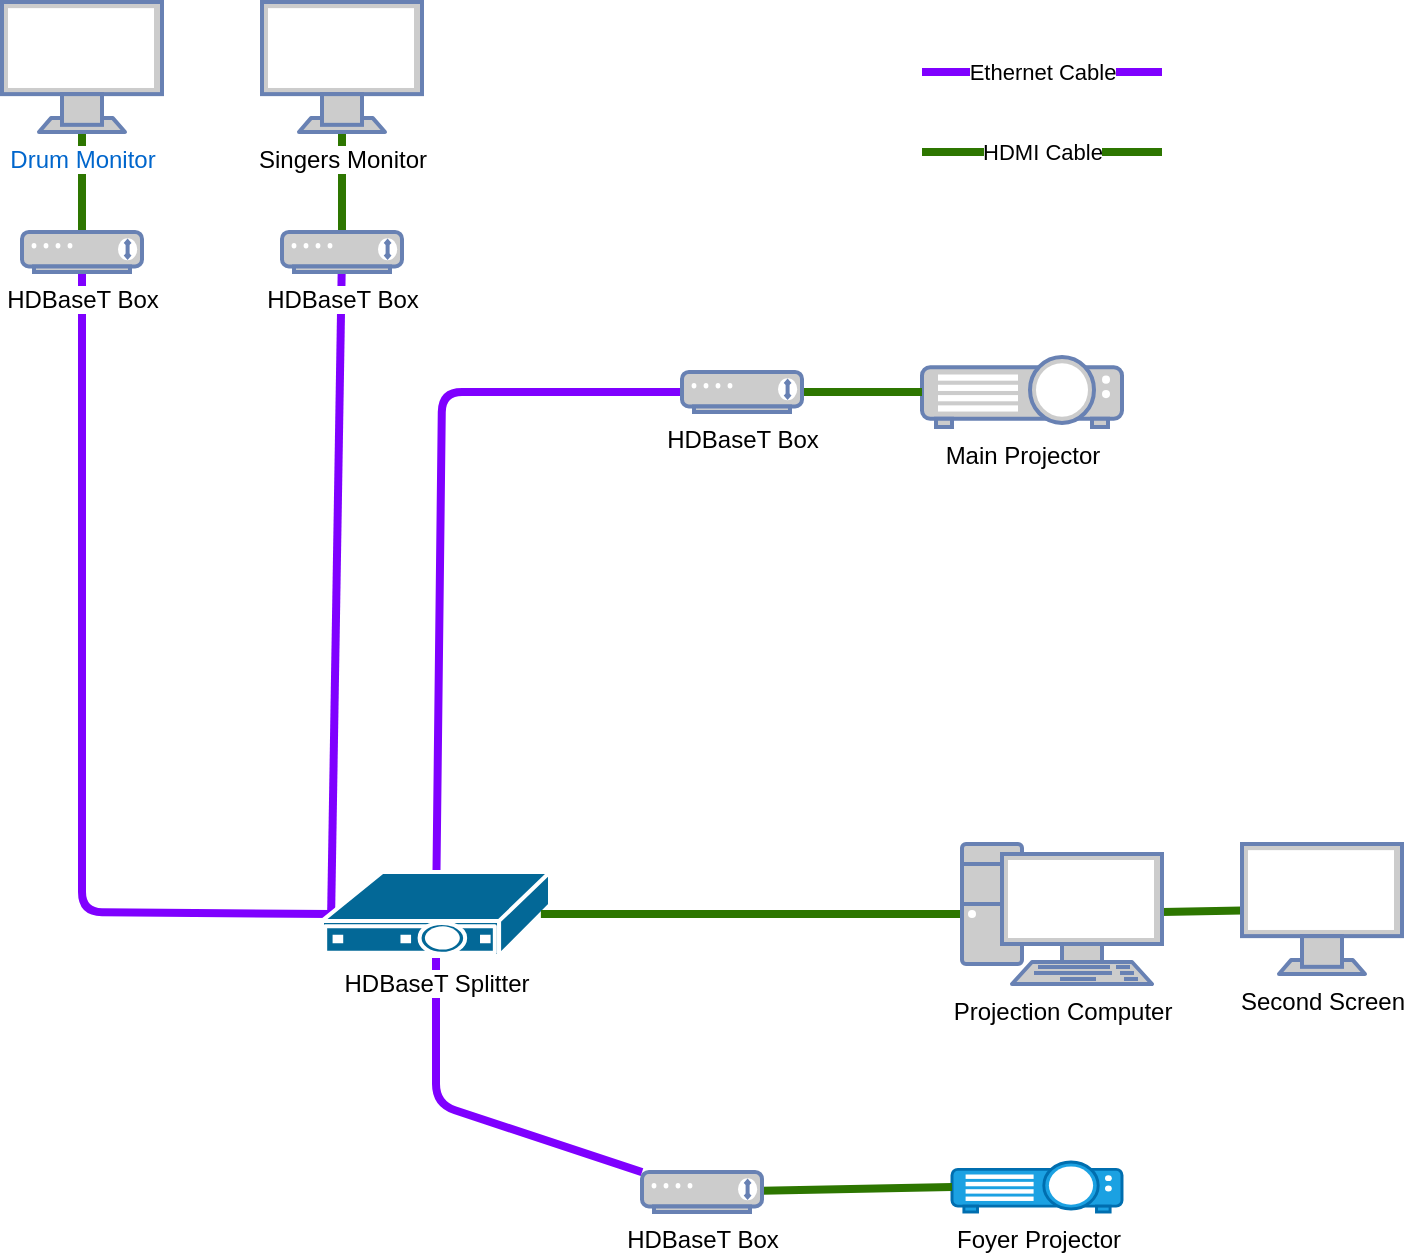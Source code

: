 <mxfile>
    <diagram id="2eiZwt_nSCLH_XwyktnZ" name="Page-1">
        <mxGraphModel dx="635" dy="466" grid="1" gridSize="10" guides="1" tooltips="1" connect="1" arrows="1" fold="1" page="1" pageScale="1" pageWidth="1169" pageHeight="1654" math="0" shadow="0">
            <root>
                <mxCell id="0"/>
                <mxCell id="1" parent="0"/>
                <mxCell id="29" style="edgeStyle=none;html=1;strokeColor=#2D7600;strokeWidth=4;fontColor=#000000;endArrow=none;endFill=0;fillColor=#60a917;" edge="1" parent="1" source="23" target="16">
                    <mxGeometry relative="1" as="geometry"/>
                </mxCell>
                <mxCell id="27" style="edgeStyle=none;html=1;strokeColor=#2D7600;strokeWidth=4;fontColor=#000000;endArrow=none;endFill=0;fillColor=#60a917;" edge="1" parent="1" source="20" target="18">
                    <mxGeometry relative="1" as="geometry">
                        <mxPoint x="110" y="150" as="targetPoint"/>
                    </mxGeometry>
                </mxCell>
                <object label="&lt;font style=&quot;background-color: rgb(255, 255, 255);&quot; color=&quot;#000000&quot;&gt;Main Projector&lt;/font&gt;" id="2">
                    <mxCell style="fontColor=#0066CC;verticalAlign=top;verticalLabelPosition=bottom;labelPosition=center;align=center;html=1;outlineConnect=0;fillColor=#CCCCCC;strokeColor=#6881B3;gradientColor=none;gradientDirection=north;strokeWidth=2;shape=mxgraph.networks.video_projector;" vertex="1" parent="1">
                        <mxGeometry x="480" y="222.5" width="100" height="35" as="geometry"/>
                    </mxCell>
                </object>
                <mxCell id="3" value="&lt;font style=&quot;background-color: rgb(255, 255, 255);&quot; color=&quot;#000000&quot;&gt;Foyer Projector&lt;/font&gt;" style="fontColor=#ffffff;verticalAlign=top;verticalLabelPosition=bottom;labelPosition=center;align=center;html=1;outlineConnect=0;fillColor=#1ba1e2;strokeColor=#006EAF;gradientDirection=north;strokeWidth=2;shape=mxgraph.networks.video_projector;" vertex="1" parent="1">
                    <mxGeometry x="495" y="625" width="85" height="25" as="geometry"/>
                </mxCell>
                <mxCell id="14" style="edgeStyle=none;html=1;strokeColor=#7F00FF;strokeWidth=4;fontColor=#000000;endArrow=none;endFill=0;fillColor=#6a00ff;" edge="1" parent="1" source="6" target="21">
                    <mxGeometry relative="1" as="geometry">
                        <Array as="points">
                            <mxPoint x="237" y="596"/>
                        </Array>
                    </mxGeometry>
                </mxCell>
                <mxCell id="25" style="edgeStyle=none;html=1;strokeColor=#7F00FF;strokeWidth=4;fontColor=#000000;endArrow=none;endFill=0;" edge="1" parent="1" source="6" target="22">
                    <mxGeometry relative="1" as="geometry">
                        <Array as="points">
                            <mxPoint x="240" y="240"/>
                        </Array>
                    </mxGeometry>
                </mxCell>
                <mxCell id="26" style="edgeStyle=none;html=1;exitX=0.04;exitY=0.5;exitDx=0;exitDy=0;exitPerimeter=0;strokeColor=#7F00FF;strokeWidth=4;fontColor=#000000;endArrow=none;endFill=0;" edge="1" parent="1" source="6" target="20">
                    <mxGeometry relative="1" as="geometry">
                        <mxPoint x="40" y="230" as="targetPoint"/>
                        <Array as="points">
                            <mxPoint x="60" y="500"/>
                        </Array>
                    </mxGeometry>
                </mxCell>
                <mxCell id="30" style="edgeStyle=none;html=1;exitX=0.04;exitY=0.5;exitDx=0;exitDy=0;exitPerimeter=0;strokeColor=#7F00FF;strokeWidth=4;fontColor=#000000;endArrow=none;endFill=0;" edge="1" parent="1" source="6" target="23">
                    <mxGeometry relative="1" as="geometry">
                        <mxPoint x="185" y="200" as="targetPoint"/>
                        <Array as="points"/>
                    </mxGeometry>
                </mxCell>
                <mxCell id="6" value="&lt;font style=&quot;background-color: rgb(255, 255, 255);&quot; color=&quot;#000000&quot;&gt;HDBaseT Splitter&lt;/font&gt;" style="shape=mxgraph.cisco.misc.set_top_box;html=1;pointerEvents=1;dashed=0;fillColor=#036897;strokeColor=#ffffff;strokeWidth=2;verticalLabelPosition=bottom;verticalAlign=top;align=center;outlineConnect=0;" vertex="1" parent="1">
                    <mxGeometry x="180" y="480" width="114" height="42" as="geometry"/>
                </mxCell>
                <mxCell id="12" style="edgeStyle=none;html=1;fontColor=#000000;strokeColor=#2D7600;endArrow=none;endFill=0;fillColor=#60a917;strokeWidth=4;" edge="1" parent="1" source="8" target="9">
                    <mxGeometry relative="1" as="geometry"/>
                </mxCell>
                <mxCell id="13" style="edgeStyle=none;html=1;entryX=0.96;entryY=0.5;entryDx=0;entryDy=0;entryPerimeter=0;strokeColor=#2D7600;strokeWidth=4;fontColor=#000000;endArrow=none;endFill=0;fillColor=#60a917;" edge="1" parent="1" source="8" target="6">
                    <mxGeometry relative="1" as="geometry">
                        <Array as="points"/>
                    </mxGeometry>
                </mxCell>
                <mxCell id="8" value="&lt;font style=&quot;background-color: rgb(255, 255, 255);&quot; color=&quot;#000000&quot;&gt;Projection Computer&lt;/font&gt;" style="fontColor=#0066CC;verticalAlign=top;verticalLabelPosition=bottom;labelPosition=center;align=center;html=1;outlineConnect=0;fillColor=#CCCCCC;strokeColor=#6881B3;gradientColor=none;gradientDirection=north;strokeWidth=2;shape=mxgraph.networks.pc;" vertex="1" parent="1">
                    <mxGeometry x="500" y="466" width="100" height="70" as="geometry"/>
                </mxCell>
                <mxCell id="9" value="&lt;font style=&quot;background-color: rgb(255, 255, 255);&quot; color=&quot;#000000&quot;&gt;Second Screen&lt;/font&gt;" style="fontColor=#0066CC;verticalAlign=top;verticalLabelPosition=bottom;labelPosition=center;align=center;html=1;outlineConnect=0;fillColor=#CCCCCC;strokeColor=#6881B3;gradientColor=none;gradientDirection=north;strokeWidth=2;shape=mxgraph.networks.monitor;" vertex="1" parent="1">
                    <mxGeometry x="640" y="466" width="80" height="65" as="geometry"/>
                </mxCell>
                <mxCell id="16" value="&lt;font style=&quot;background-color: rgb(255, 255, 255);&quot; color=&quot;#000000&quot;&gt;Singers Monitor&lt;/font&gt;" style="fontColor=#0066CC;verticalAlign=top;verticalLabelPosition=bottom;labelPosition=center;align=center;html=1;outlineConnect=0;fillColor=#CCCCCC;strokeColor=#6881B3;gradientColor=none;gradientDirection=north;strokeWidth=2;shape=mxgraph.networks.monitor;labelBackgroundColor=#FFFFFF;" vertex="1" parent="1">
                    <mxGeometry x="150" y="45" width="80" height="65" as="geometry"/>
                </mxCell>
                <mxCell id="18" value="Drum Monitor" style="fontColor=#0066CC;verticalAlign=top;verticalLabelPosition=bottom;labelPosition=center;align=center;html=1;outlineConnect=0;fillColor=#CCCCCC;strokeColor=#6881B3;gradientColor=none;gradientDirection=north;strokeWidth=2;shape=mxgraph.networks.monitor;labelBackgroundColor=#FFFFFF;" vertex="1" parent="1">
                    <mxGeometry x="20" y="45" width="80" height="65" as="geometry"/>
                </mxCell>
                <mxCell id="20" value="&lt;font style=&quot;background-color: rgb(255, 255, 255);&quot; color=&quot;#000000&quot;&gt;HDBaseT Box&lt;/font&gt;" style="fontColor=#0066CC;verticalAlign=top;verticalLabelPosition=bottom;labelPosition=center;align=center;html=1;outlineConnect=0;fillColor=#CCCCCC;strokeColor=#6881B3;gradientColor=none;gradientDirection=north;strokeWidth=2;shape=mxgraph.networks.modem;labelBackgroundColor=#FFFFFF;" vertex="1" parent="1">
                    <mxGeometry x="30" y="160" width="60" height="20" as="geometry"/>
                </mxCell>
                <mxCell id="31" style="edgeStyle=none;html=1;strokeColor=#2D7600;strokeWidth=4;fontColor=#000000;endArrow=none;endFill=0;fillColor=#60a917;entryX=0;entryY=0.5;entryDx=0;entryDy=0;entryPerimeter=0;" edge="1" parent="1" source="21" target="3">
                    <mxGeometry relative="1" as="geometry">
                        <mxPoint x="460" y="640" as="targetPoint"/>
                    </mxGeometry>
                </mxCell>
                <mxCell id="21" value="&lt;font style=&quot;background-color: rgb(255, 255, 255);&quot; color=&quot;#000000&quot;&gt;HDBaseT Box&lt;/font&gt;" style="fontColor=#0066CC;verticalAlign=top;verticalLabelPosition=bottom;labelPosition=center;align=center;html=1;outlineConnect=0;fillColor=#CCCCCC;strokeColor=#6881B3;gradientColor=none;gradientDirection=north;strokeWidth=2;shape=mxgraph.networks.modem;labelBackgroundColor=#FFFFFF;" vertex="1" parent="1">
                    <mxGeometry x="340" y="630" width="60" height="20" as="geometry"/>
                </mxCell>
                <mxCell id="28" style="edgeStyle=none;html=1;strokeColor=#2D7600;strokeWidth=4;fontColor=#000000;endArrow=none;endFill=0;fillColor=#60a917;" edge="1" parent="1" source="22" target="2">
                    <mxGeometry relative="1" as="geometry"/>
                </mxCell>
                <mxCell id="22" value="&lt;font style=&quot;background-color: rgb(255, 255, 255);&quot; color=&quot;#000000&quot;&gt;HDBaseT Box&lt;/font&gt;" style="fontColor=#0066CC;verticalAlign=top;verticalLabelPosition=bottom;labelPosition=center;align=center;html=1;outlineConnect=0;fillColor=#CCCCCC;strokeColor=#6881B3;gradientColor=none;gradientDirection=north;strokeWidth=2;shape=mxgraph.networks.modem;labelBackgroundColor=#FFFFFF;" vertex="1" parent="1">
                    <mxGeometry x="360" y="230" width="60" height="20" as="geometry"/>
                </mxCell>
                <mxCell id="23" value="&lt;font style=&quot;background-color: rgb(255, 255, 255);&quot; color=&quot;#000000&quot;&gt;HDBaseT Box&lt;/font&gt;" style="fontColor=#0066CC;verticalAlign=top;verticalLabelPosition=bottom;labelPosition=center;align=center;html=1;outlineConnect=0;fillColor=#CCCCCC;strokeColor=#6881B3;gradientColor=none;gradientDirection=north;strokeWidth=2;shape=mxgraph.networks.modem;labelBackgroundColor=#FFFFFF;" vertex="1" parent="1">
                    <mxGeometry x="160" y="160" width="60" height="20" as="geometry"/>
                </mxCell>
                <mxCell id="35" value="" style="endArrow=none;html=1;strokeColor=#7F00FF;strokeWidth=4;fontColor=#000000;" edge="1" parent="1">
                    <mxGeometry width="50" height="50" relative="1" as="geometry">
                        <mxPoint x="480" y="80" as="sourcePoint"/>
                        <mxPoint x="600" y="80" as="targetPoint"/>
                    </mxGeometry>
                </mxCell>
                <mxCell id="38" value="&lt;span style=&quot;background-color: rgb(255, 255, 255);&quot;&gt;Ethernet Cable&lt;/span&gt;" style="edgeLabel;html=1;align=center;verticalAlign=middle;resizable=0;points=[];fontColor=#000000;" vertex="1" connectable="0" parent="35">
                    <mxGeometry relative="1" as="geometry">
                        <mxPoint as="offset"/>
                    </mxGeometry>
                </mxCell>
                <mxCell id="36" value="" style="endArrow=none;html=1;strokeColor=#2D7600;strokeWidth=4;fontColor=#000000;fillColor=#60a917;" edge="1" parent="1">
                    <mxGeometry width="50" height="50" relative="1" as="geometry">
                        <mxPoint x="480" y="120" as="sourcePoint"/>
                        <mxPoint x="600" y="120" as="targetPoint"/>
                    </mxGeometry>
                </mxCell>
                <mxCell id="37" value="&lt;span style=&quot;background-color: rgb(255, 255, 255);&quot;&gt;HDMI Cable&lt;/span&gt;" style="edgeLabel;html=1;align=center;verticalAlign=middle;resizable=0;points=[];fontColor=#000000;" vertex="1" connectable="0" parent="36">
                    <mxGeometry relative="1" as="geometry">
                        <mxPoint as="offset"/>
                    </mxGeometry>
                </mxCell>
            </root>
        </mxGraphModel>
    </diagram>
</mxfile>